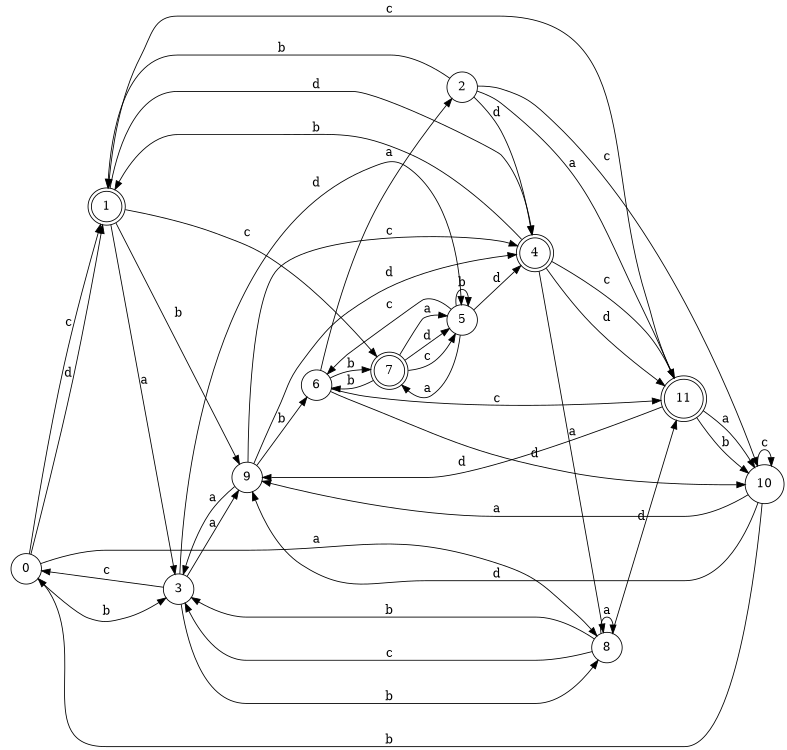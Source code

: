 digraph n10_1 {
__start0 [label="" shape="none"];

rankdir=LR;
size="8,5";

s0 [style="filled", color="black", fillcolor="white" shape="circle", label="0"];
s1 [style="rounded,filled", color="black", fillcolor="white" shape="doublecircle", label="1"];
s2 [style="filled", color="black", fillcolor="white" shape="circle", label="2"];
s3 [style="filled", color="black", fillcolor="white" shape="circle", label="3"];
s4 [style="rounded,filled", color="black", fillcolor="white" shape="doublecircle", label="4"];
s5 [style="filled", color="black", fillcolor="white" shape="circle", label="5"];
s6 [style="filled", color="black", fillcolor="white" shape="circle", label="6"];
s7 [style="rounded,filled", color="black", fillcolor="white" shape="doublecircle", label="7"];
s8 [style="filled", color="black", fillcolor="white" shape="circle", label="8"];
s9 [style="filled", color="black", fillcolor="white" shape="circle", label="9"];
s10 [style="filled", color="black", fillcolor="white" shape="circle", label="10"];
s11 [style="rounded,filled", color="black", fillcolor="white" shape="doublecircle", label="11"];
s0 -> s8 [label="a"];
s0 -> s3 [label="b"];
s0 -> s1 [label="c"];
s0 -> s1 [label="d"];
s1 -> s3 [label="a"];
s1 -> s9 [label="b"];
s1 -> s7 [label="c"];
s1 -> s4 [label="d"];
s2 -> s11 [label="a"];
s2 -> s1 [label="b"];
s2 -> s10 [label="c"];
s2 -> s4 [label="d"];
s3 -> s9 [label="a"];
s3 -> s8 [label="b"];
s3 -> s0 [label="c"];
s3 -> s5 [label="d"];
s4 -> s8 [label="a"];
s4 -> s1 [label="b"];
s4 -> s11 [label="c"];
s4 -> s11 [label="d"];
s5 -> s7 [label="a"];
s5 -> s5 [label="b"];
s5 -> s6 [label="c"];
s5 -> s4 [label="d"];
s6 -> s2 [label="a"];
s6 -> s7 [label="b"];
s6 -> s11 [label="c"];
s6 -> s10 [label="d"];
s7 -> s5 [label="a"];
s7 -> s6 [label="b"];
s7 -> s5 [label="c"];
s7 -> s5 [label="d"];
s8 -> s8 [label="a"];
s8 -> s3 [label="b"];
s8 -> s3 [label="c"];
s8 -> s11 [label="d"];
s9 -> s3 [label="a"];
s9 -> s6 [label="b"];
s9 -> s4 [label="c"];
s9 -> s4 [label="d"];
s10 -> s9 [label="a"];
s10 -> s0 [label="b"];
s10 -> s10 [label="c"];
s10 -> s9 [label="d"];
s11 -> s10 [label="a"];
s11 -> s10 [label="b"];
s11 -> s1 [label="c"];
s11 -> s9 [label="d"];

}